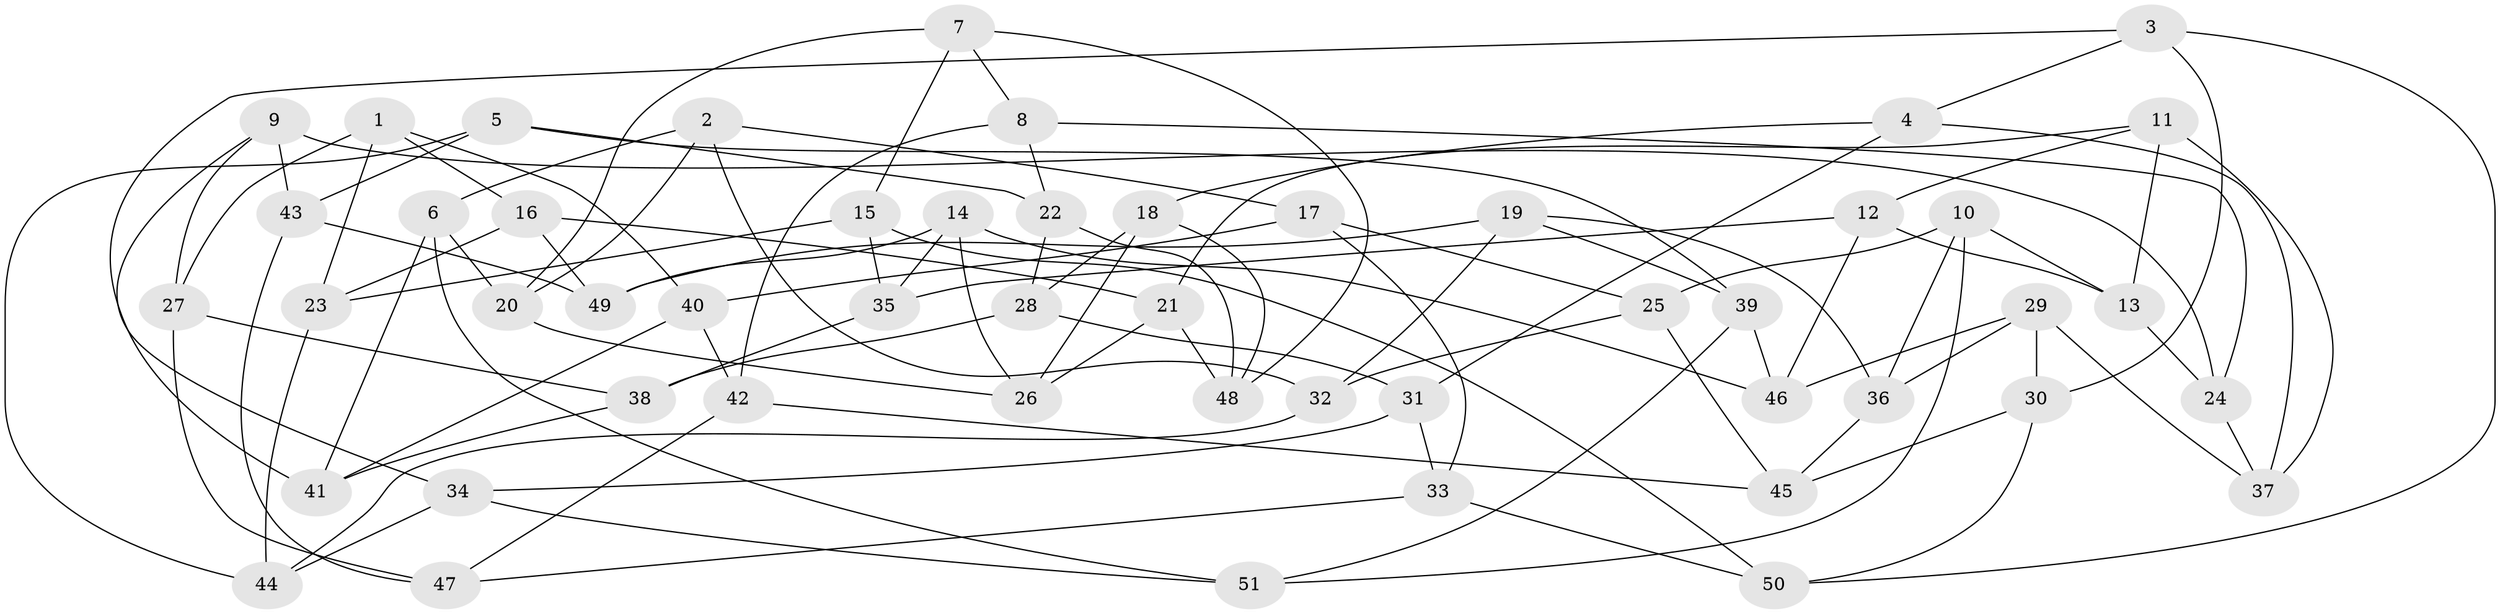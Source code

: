 // Generated by graph-tools (version 1.1) at 2025/27/03/09/25 03:27:00]
// undirected, 51 vertices, 102 edges
graph export_dot {
graph [start="1"]
  node [color=gray90,style=filled];
  1;
  2;
  3;
  4;
  5;
  6;
  7;
  8;
  9;
  10;
  11;
  12;
  13;
  14;
  15;
  16;
  17;
  18;
  19;
  20;
  21;
  22;
  23;
  24;
  25;
  26;
  27;
  28;
  29;
  30;
  31;
  32;
  33;
  34;
  35;
  36;
  37;
  38;
  39;
  40;
  41;
  42;
  43;
  44;
  45;
  46;
  47;
  48;
  49;
  50;
  51;
  1 -- 40;
  1 -- 23;
  1 -- 16;
  1 -- 27;
  2 -- 20;
  2 -- 32;
  2 -- 6;
  2 -- 17;
  3 -- 30;
  3 -- 4;
  3 -- 50;
  3 -- 41;
  4 -- 18;
  4 -- 31;
  4 -- 37;
  5 -- 22;
  5 -- 43;
  5 -- 39;
  5 -- 44;
  6 -- 51;
  6 -- 20;
  6 -- 41;
  7 -- 20;
  7 -- 15;
  7 -- 8;
  7 -- 48;
  8 -- 24;
  8 -- 22;
  8 -- 42;
  9 -- 43;
  9 -- 24;
  9 -- 27;
  9 -- 34;
  10 -- 25;
  10 -- 36;
  10 -- 13;
  10 -- 51;
  11 -- 37;
  11 -- 13;
  11 -- 21;
  11 -- 12;
  12 -- 46;
  12 -- 35;
  12 -- 13;
  13 -- 24;
  14 -- 49;
  14 -- 46;
  14 -- 35;
  14 -- 26;
  15 -- 35;
  15 -- 50;
  15 -- 23;
  16 -- 49;
  16 -- 21;
  16 -- 23;
  17 -- 25;
  17 -- 40;
  17 -- 33;
  18 -- 48;
  18 -- 28;
  18 -- 26;
  19 -- 32;
  19 -- 49;
  19 -- 36;
  19 -- 39;
  20 -- 26;
  21 -- 26;
  21 -- 48;
  22 -- 48;
  22 -- 28;
  23 -- 44;
  24 -- 37;
  25 -- 45;
  25 -- 32;
  27 -- 47;
  27 -- 38;
  28 -- 38;
  28 -- 31;
  29 -- 37;
  29 -- 36;
  29 -- 46;
  29 -- 30;
  30 -- 50;
  30 -- 45;
  31 -- 34;
  31 -- 33;
  32 -- 44;
  33 -- 47;
  33 -- 50;
  34 -- 51;
  34 -- 44;
  35 -- 38;
  36 -- 45;
  38 -- 41;
  39 -- 51;
  39 -- 46;
  40 -- 42;
  40 -- 41;
  42 -- 47;
  42 -- 45;
  43 -- 49;
  43 -- 47;
}
